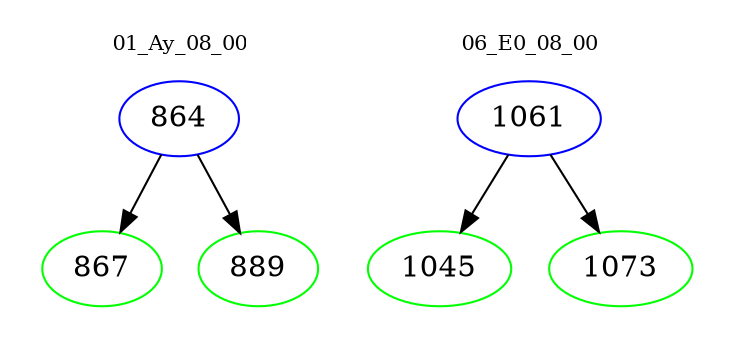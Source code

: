 digraph{
subgraph cluster_0 {
color = white
label = "01_Ay_08_00";
fontsize=10;
T0_864 [label="864", color="blue"]
T0_864 -> T0_867 [color="black"]
T0_867 [label="867", color="green"]
T0_864 -> T0_889 [color="black"]
T0_889 [label="889", color="green"]
}
subgraph cluster_1 {
color = white
label = "06_E0_08_00";
fontsize=10;
T1_1061 [label="1061", color="blue"]
T1_1061 -> T1_1045 [color="black"]
T1_1045 [label="1045", color="green"]
T1_1061 -> T1_1073 [color="black"]
T1_1073 [label="1073", color="green"]
}
}

